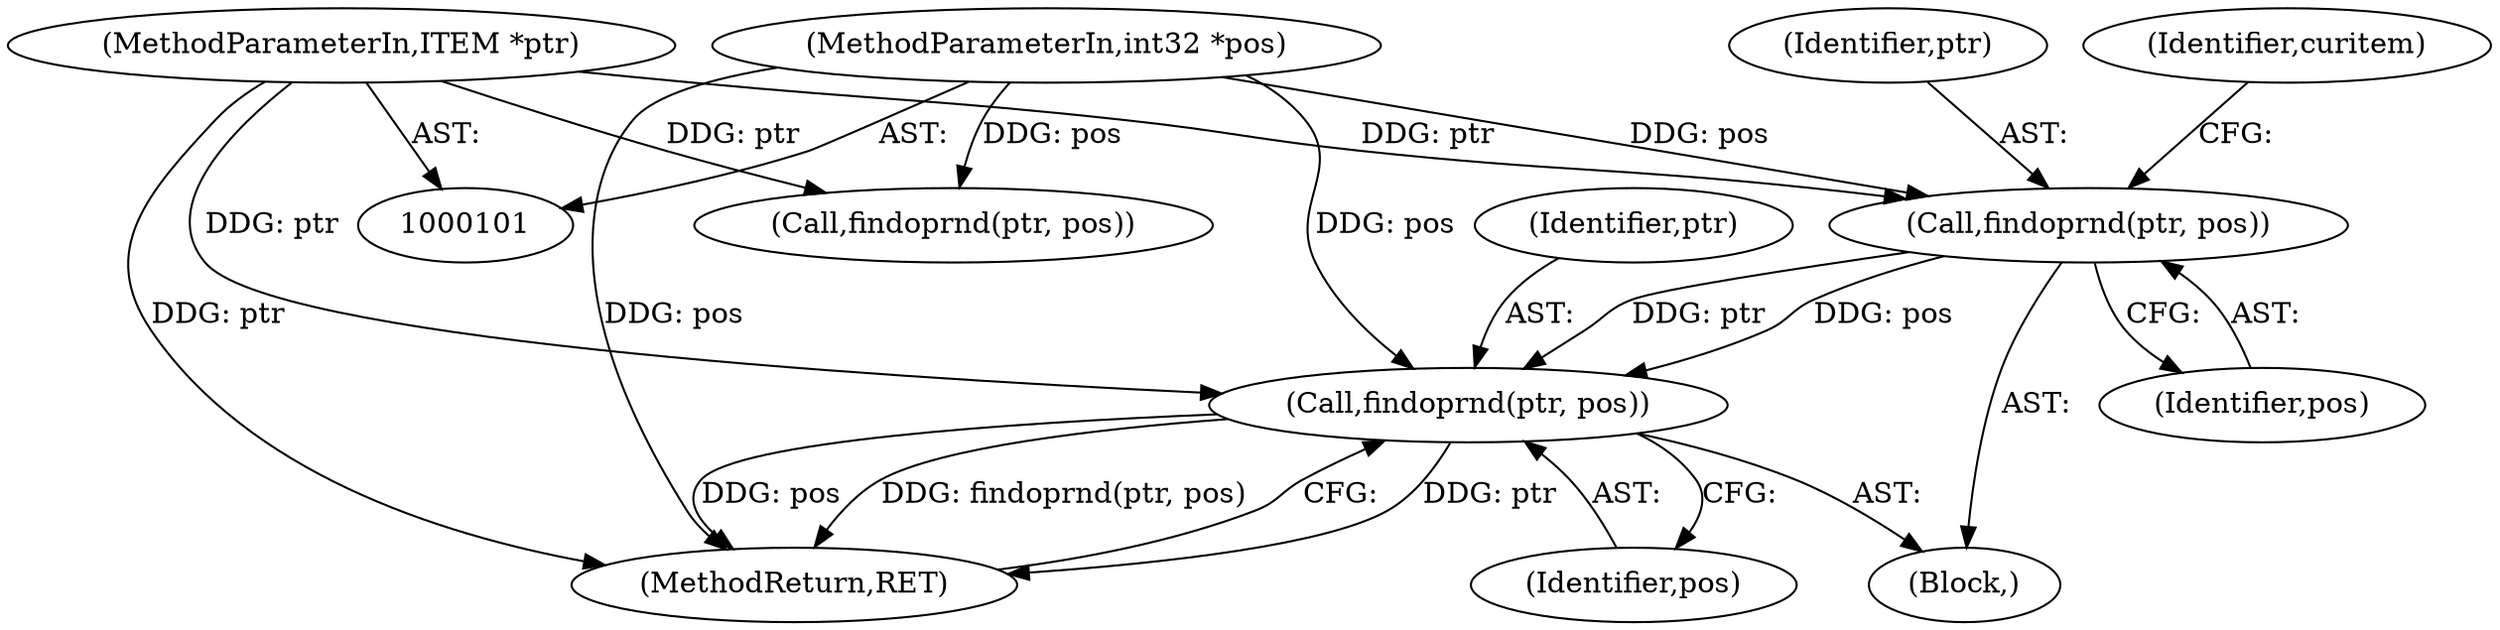 digraph "0_postgres_31400a673325147e1205326008e32135a78b4d8a_9@pointer" {
"1000192" [label="(Call,findoprnd(ptr, pos))"];
"1000181" [label="(Call,findoprnd(ptr, pos))"];
"1000102" [label="(MethodParameterIn,ITEM *ptr)"];
"1000103" [label="(MethodParameterIn,int32 *pos)"];
"1000195" [label="(MethodReturn,RET)"];
"1000193" [label="(Identifier,ptr)"];
"1000192" [label="(Call,findoprnd(ptr, pos))"];
"1000164" [label="(Block,)"];
"1000181" [label="(Call,findoprnd(ptr, pos))"];
"1000183" [label="(Identifier,pos)"];
"1000102" [label="(MethodParameterIn,ITEM *ptr)"];
"1000103" [label="(MethodParameterIn,int32 *pos)"];
"1000194" [label="(Identifier,pos)"];
"1000182" [label="(Identifier,ptr)"];
"1000160" [label="(Call,findoprnd(ptr, pos))"];
"1000186" [label="(Identifier,curitem)"];
"1000192" -> "1000164"  [label="AST: "];
"1000192" -> "1000194"  [label="CFG: "];
"1000193" -> "1000192"  [label="AST: "];
"1000194" -> "1000192"  [label="AST: "];
"1000195" -> "1000192"  [label="CFG: "];
"1000192" -> "1000195"  [label="DDG: ptr"];
"1000192" -> "1000195"  [label="DDG: pos"];
"1000192" -> "1000195"  [label="DDG: findoprnd(ptr, pos)"];
"1000181" -> "1000192"  [label="DDG: ptr"];
"1000181" -> "1000192"  [label="DDG: pos"];
"1000102" -> "1000192"  [label="DDG: ptr"];
"1000103" -> "1000192"  [label="DDG: pos"];
"1000181" -> "1000164"  [label="AST: "];
"1000181" -> "1000183"  [label="CFG: "];
"1000182" -> "1000181"  [label="AST: "];
"1000183" -> "1000181"  [label="AST: "];
"1000186" -> "1000181"  [label="CFG: "];
"1000102" -> "1000181"  [label="DDG: ptr"];
"1000103" -> "1000181"  [label="DDG: pos"];
"1000102" -> "1000101"  [label="AST: "];
"1000102" -> "1000195"  [label="DDG: ptr"];
"1000102" -> "1000160"  [label="DDG: ptr"];
"1000103" -> "1000101"  [label="AST: "];
"1000103" -> "1000195"  [label="DDG: pos"];
"1000103" -> "1000160"  [label="DDG: pos"];
}

